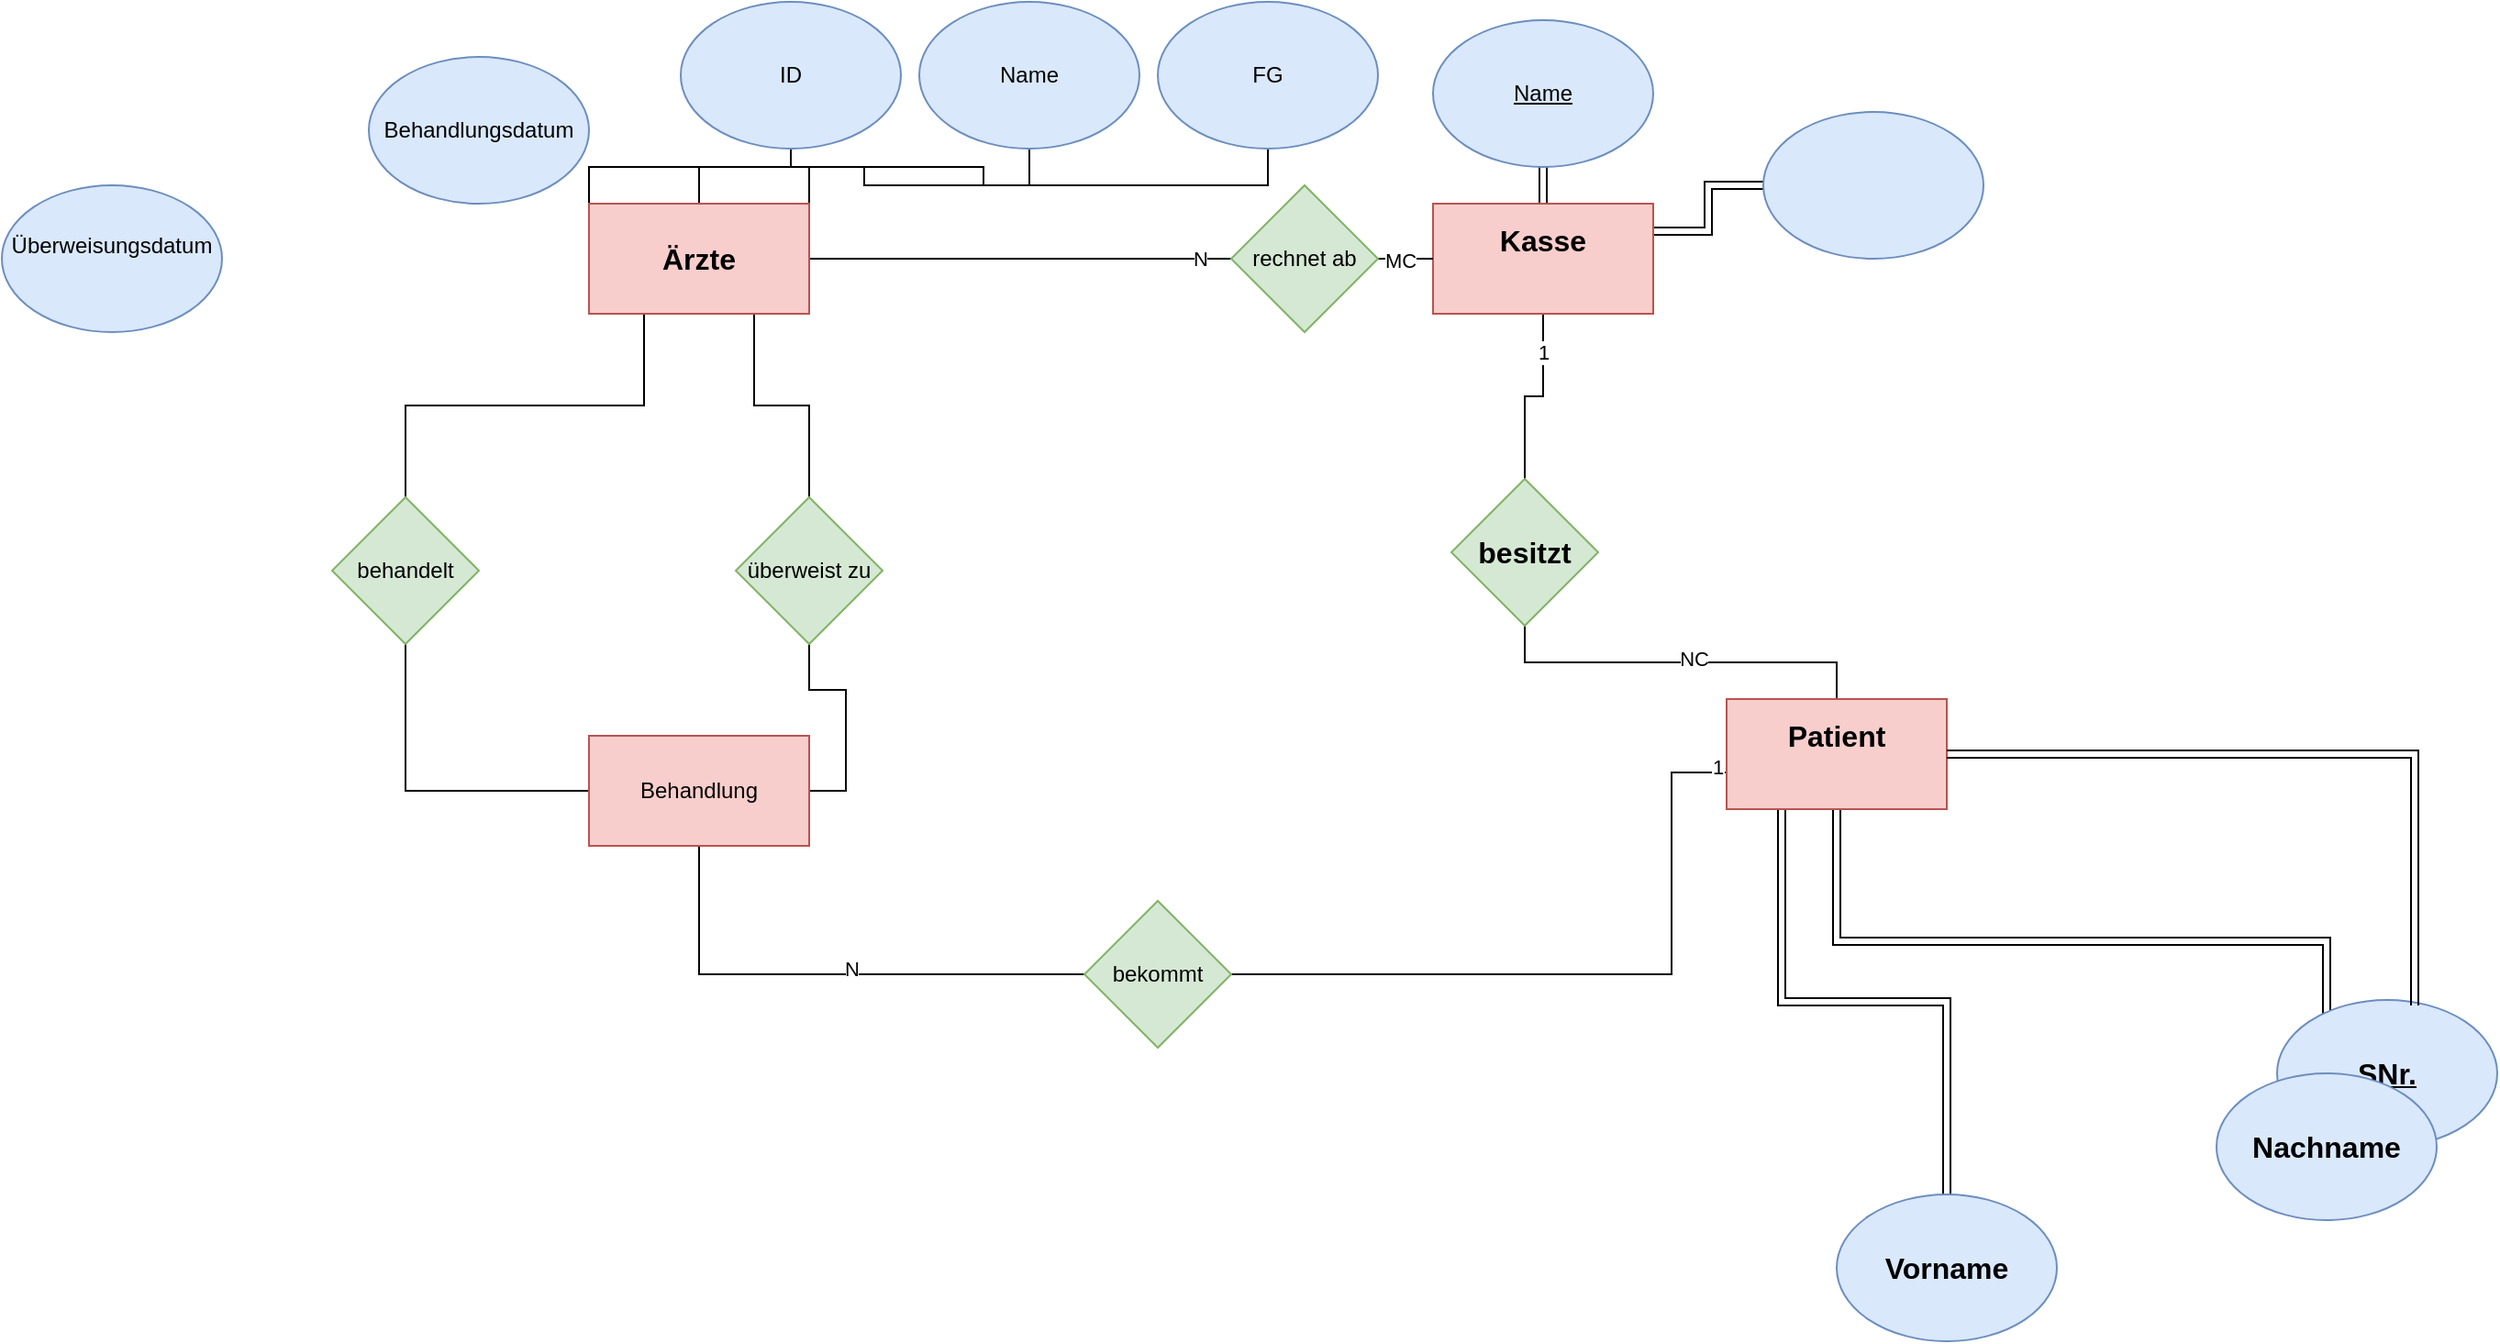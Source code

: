 <mxfile version="24.2.7" type="github">
  <diagram name="Seite-1" id="rA2RBIuoGBYq2s0txEz-">
    <mxGraphModel dx="2190" dy="924" grid="1" gridSize="10" guides="1" tooltips="1" connect="1" arrows="1" fold="1" page="1" pageScale="1" pageWidth="827" pageHeight="1169" math="0" shadow="0">
      <root>
        <mxCell id="0" />
        <mxCell id="1" parent="0" />
        <mxCell id="t1AcQNOCf8qGVLQo8wgn-10" style="edgeStyle=orthogonalEdgeStyle;rounded=0;orthogonalLoop=1;jettySize=auto;html=1;exitX=0.5;exitY=1;exitDx=0;exitDy=0;endArrow=none;endFill=0;" parent="1" source="t1AcQNOCf8qGVLQo8wgn-11" target="t1AcQNOCf8qGVLQo8wgn-3" edge="1">
          <mxGeometry relative="1" as="geometry" />
        </mxCell>
        <mxCell id="haU4K3w-V6W9Fqou2Yd8-4" value="NC" style="edgeLabel;html=1;align=center;verticalAlign=middle;resizable=0;points=[];" vertex="1" connectable="0" parent="t1AcQNOCf8qGVLQo8wgn-10">
          <mxGeometry x="0.065" y="2" relative="1" as="geometry">
            <mxPoint as="offset" />
          </mxGeometry>
        </mxCell>
        <mxCell id="t1AcQNOCf8qGVLQo8wgn-19" style="edgeStyle=orthogonalEdgeStyle;rounded=0;orthogonalLoop=1;jettySize=auto;html=1;exitX=0.5;exitY=0;exitDx=0;exitDy=0;entryX=0.5;entryY=1;entryDx=0;entryDy=0;shape=link;" parent="1" source="t1AcQNOCf8qGVLQo8wgn-1" target="t1AcQNOCf8qGVLQo8wgn-18" edge="1">
          <mxGeometry relative="1" as="geometry" />
        </mxCell>
        <mxCell id="t1AcQNOCf8qGVLQo8wgn-21" style="edgeStyle=orthogonalEdgeStyle;rounded=0;orthogonalLoop=1;jettySize=auto;html=1;exitX=0;exitY=0.5;exitDx=0;exitDy=0;endArrow=none;endFill=0;" parent="1" source="t1AcQNOCf8qGVLQo8wgn-22" target="t1AcQNOCf8qGVLQo8wgn-2" edge="1">
          <mxGeometry relative="1" as="geometry" />
        </mxCell>
        <mxCell id="t1AcQNOCf8qGVLQo8wgn-27" style="edgeStyle=orthogonalEdgeStyle;rounded=0;orthogonalLoop=1;jettySize=auto;html=1;exitX=1;exitY=0.25;exitDx=0;exitDy=0;endArrow=none;endFill=0;shape=link;" parent="1" source="t1AcQNOCf8qGVLQo8wgn-1" target="t1AcQNOCf8qGVLQo8wgn-17" edge="1">
          <mxGeometry relative="1" as="geometry" />
        </mxCell>
        <mxCell id="haU4K3w-V6W9Fqou2Yd8-3" style="edgeStyle=orthogonalEdgeStyle;rounded=0;orthogonalLoop=1;jettySize=auto;html=1;exitX=0.5;exitY=1;exitDx=0;exitDy=0;entryX=0.5;entryY=0;entryDx=0;entryDy=0;endArrow=none;endFill=0;" edge="1" parent="1" source="t1AcQNOCf8qGVLQo8wgn-1" target="t1AcQNOCf8qGVLQo8wgn-11">
          <mxGeometry relative="1" as="geometry" />
        </mxCell>
        <mxCell id="haU4K3w-V6W9Fqou2Yd8-5" value="1" style="edgeLabel;html=1;align=center;verticalAlign=middle;resizable=0;points=[];" vertex="1" connectable="0" parent="haU4K3w-V6W9Fqou2Yd8-3">
          <mxGeometry x="-0.594" relative="1" as="geometry">
            <mxPoint as="offset" />
          </mxGeometry>
        </mxCell>
        <mxCell id="t1AcQNOCf8qGVLQo8wgn-1" value="Kasse&lt;div style=&quot;font-size: 16px;&quot;&gt;&lt;br style=&quot;font-size: 16px;&quot;&gt;&lt;/div&gt;" style="rounded=0;whiteSpace=wrap;html=1;fillColor=#f8cecc;strokeColor=#b85450;fontSize=16;fontStyle=1" parent="1" vertex="1">
          <mxGeometry x="280" y="110" width="120" height="60" as="geometry" />
        </mxCell>
        <mxCell id="t1AcQNOCf8qGVLQo8wgn-39" style="edgeStyle=orthogonalEdgeStyle;rounded=0;orthogonalLoop=1;jettySize=auto;html=1;exitX=0;exitY=0;exitDx=0;exitDy=0;endArrow=none;endFill=0;" parent="1" source="t1AcQNOCf8qGVLQo8wgn-2" target="t1AcQNOCf8qGVLQo8wgn-35" edge="1">
          <mxGeometry relative="1" as="geometry" />
        </mxCell>
        <mxCell id="t1AcQNOCf8qGVLQo8wgn-40" style="edgeStyle=orthogonalEdgeStyle;rounded=0;orthogonalLoop=1;jettySize=auto;html=1;exitX=0.5;exitY=0;exitDx=0;exitDy=0;entryX=0.5;entryY=1;entryDx=0;entryDy=0;endArrow=none;endFill=0;" parent="1" source="t1AcQNOCf8qGVLQo8wgn-2" target="t1AcQNOCf8qGVLQo8wgn-36" edge="1">
          <mxGeometry relative="1" as="geometry" />
        </mxCell>
        <mxCell id="t1AcQNOCf8qGVLQo8wgn-41" style="edgeStyle=orthogonalEdgeStyle;rounded=0;orthogonalLoop=1;jettySize=auto;html=1;exitX=1;exitY=0;exitDx=0;exitDy=0;endArrow=none;endFill=0;" parent="1" source="t1AcQNOCf8qGVLQo8wgn-2" target="t1AcQNOCf8qGVLQo8wgn-37" edge="1">
          <mxGeometry relative="1" as="geometry" />
        </mxCell>
        <mxCell id="haU4K3w-V6W9Fqou2Yd8-9" style="edgeStyle=orthogonalEdgeStyle;rounded=0;orthogonalLoop=1;jettySize=auto;html=1;exitX=0.25;exitY=1;exitDx=0;exitDy=0;entryX=0.5;entryY=0;entryDx=0;entryDy=0;endArrow=none;endFill=0;" edge="1" parent="1" source="t1AcQNOCf8qGVLQo8wgn-2" target="t1AcQNOCf8qGVLQo8wgn-31">
          <mxGeometry relative="1" as="geometry" />
        </mxCell>
        <mxCell id="haU4K3w-V6W9Fqou2Yd8-11" style="edgeStyle=orthogonalEdgeStyle;rounded=0;orthogonalLoop=1;jettySize=auto;html=1;exitX=0.75;exitY=1;exitDx=0;exitDy=0;entryX=0.5;entryY=0;entryDx=0;entryDy=0;endArrow=none;endFill=0;" edge="1" parent="1" source="t1AcQNOCf8qGVLQo8wgn-2" target="t1AcQNOCf8qGVLQo8wgn-29">
          <mxGeometry relative="1" as="geometry" />
        </mxCell>
        <mxCell id="t1AcQNOCf8qGVLQo8wgn-2" value="Ärzte" style="rounded=0;whiteSpace=wrap;html=1;fillColor=#f8cecc;strokeColor=#b85450;fontSize=16;fontStyle=1" parent="1" vertex="1">
          <mxGeometry x="-180" y="110" width="120" height="60" as="geometry" />
        </mxCell>
        <mxCell id="t1AcQNOCf8qGVLQo8wgn-7" style="edgeStyle=orthogonalEdgeStyle;rounded=0;orthogonalLoop=1;jettySize=auto;html=1;exitX=0.5;exitY=1;exitDx=0;exitDy=0;fontSize=16;fontStyle=1;endArrow=none;endFill=0;shape=link;" parent="1" source="t1AcQNOCf8qGVLQo8wgn-3" target="t1AcQNOCf8qGVLQo8wgn-6" edge="1">
          <mxGeometry relative="1" as="geometry" />
        </mxCell>
        <mxCell id="haU4K3w-V6W9Fqou2Yd8-1" style="edgeStyle=orthogonalEdgeStyle;rounded=0;orthogonalLoop=1;jettySize=auto;html=1;exitX=0;exitY=1;exitDx=0;exitDy=0;entryX=1;entryY=0.5;entryDx=0;entryDy=0;endArrow=none;endFill=0;" edge="1" parent="1" source="t1AcQNOCf8qGVLQo8wgn-3" target="t1AcQNOCf8qGVLQo8wgn-65">
          <mxGeometry relative="1" as="geometry">
            <Array as="points">
              <mxPoint x="440" y="420" />
              <mxPoint x="410" y="420" />
              <mxPoint x="410" y="530" />
            </Array>
          </mxGeometry>
        </mxCell>
        <mxCell id="haU4K3w-V6W9Fqou2Yd8-7" value="1" style="edgeLabel;html=1;align=center;verticalAlign=middle;resizable=0;points=[];" vertex="1" connectable="0" parent="haU4K3w-V6W9Fqou2Yd8-1">
          <mxGeometry x="-0.874" y="-3" relative="1" as="geometry">
            <mxPoint as="offset" />
          </mxGeometry>
        </mxCell>
        <mxCell id="haU4K3w-V6W9Fqou2Yd8-6" style="edgeStyle=orthogonalEdgeStyle;rounded=0;orthogonalLoop=1;jettySize=auto;html=1;exitX=0.25;exitY=1;exitDx=0;exitDy=0;entryX=0.5;entryY=0;entryDx=0;entryDy=0;shape=link;" edge="1" parent="1" source="t1AcQNOCf8qGVLQo8wgn-3" target="t1AcQNOCf8qGVLQo8wgn-4">
          <mxGeometry relative="1" as="geometry" />
        </mxCell>
        <mxCell id="t1AcQNOCf8qGVLQo8wgn-3" value="Patient&lt;div style=&quot;font-size: 16px;&quot;&gt;&lt;br style=&quot;font-size: 16px;&quot;&gt;&lt;/div&gt;" style="rounded=0;whiteSpace=wrap;html=1;fillColor=#f8cecc;strokeColor=#b85450;fontSize=16;fontStyle=1" parent="1" vertex="1">
          <mxGeometry x="440" y="380" width="120" height="60" as="geometry" />
        </mxCell>
        <mxCell id="t1AcQNOCf8qGVLQo8wgn-4" value="Vorname" style="ellipse;whiteSpace=wrap;html=1;fillColor=#dae8fc;strokeColor=#6c8ebf;fontSize=16;fontStyle=1" parent="1" vertex="1">
          <mxGeometry x="500" y="650" width="120" height="80" as="geometry" />
        </mxCell>
        <mxCell id="t1AcQNOCf8qGVLQo8wgn-5" value="&lt;u style=&quot;font-size: 16px;&quot;&gt;SNr.&lt;/u&gt;" style="ellipse;whiteSpace=wrap;html=1;fillColor=#dae8fc;strokeColor=#6c8ebf;fontSize=16;fontStyle=1" parent="1" vertex="1">
          <mxGeometry x="740" y="544" width="120" height="80" as="geometry" />
        </mxCell>
        <mxCell id="t1AcQNOCf8qGVLQo8wgn-6" value="Nachname" style="ellipse;whiteSpace=wrap;html=1;fillColor=#dae8fc;strokeColor=#6c8ebf;fontSize=16;fontStyle=1" parent="1" vertex="1">
          <mxGeometry x="707" y="584" width="120" height="80" as="geometry" />
        </mxCell>
        <mxCell id="t1AcQNOCf8qGVLQo8wgn-9" style="edgeStyle=orthogonalEdgeStyle;rounded=0;orthogonalLoop=1;jettySize=auto;html=1;exitX=1;exitY=0.5;exitDx=0;exitDy=0;entryX=0.625;entryY=0.038;entryDx=0;entryDy=0;entryPerimeter=0;fontSize=16;fontStyle=1;endArrow=none;endFill=0;shape=link;" parent="1" source="t1AcQNOCf8qGVLQo8wgn-3" target="t1AcQNOCf8qGVLQo8wgn-5" edge="1">
          <mxGeometry relative="1" as="geometry" />
        </mxCell>
        <mxCell id="t1AcQNOCf8qGVLQo8wgn-11" value="besitzt" style="rhombus;whiteSpace=wrap;html=1;fillColor=#d5e8d4;strokeColor=#82b366;fontSize=16;fontStyle=1" parent="1" vertex="1">
          <mxGeometry x="290" y="260" width="80" height="80" as="geometry" />
        </mxCell>
        <mxCell id="t1AcQNOCf8qGVLQo8wgn-16" value="Behandlungsdatum" style="ellipse;whiteSpace=wrap;html=1;fillColor=#dae8fc;strokeColor=#6c8ebf;" parent="1" vertex="1">
          <mxGeometry x="-300" y="30" width="120" height="80" as="geometry" />
        </mxCell>
        <mxCell id="t1AcQNOCf8qGVLQo8wgn-17" value="" style="ellipse;whiteSpace=wrap;html=1;fillColor=#dae8fc;strokeColor=#6c8ebf;" parent="1" vertex="1">
          <mxGeometry x="460" y="60" width="120" height="80" as="geometry" />
        </mxCell>
        <mxCell id="t1AcQNOCf8qGVLQo8wgn-18" value="&lt;u&gt;Name&lt;/u&gt;" style="ellipse;whiteSpace=wrap;html=1;fillColor=#dae8fc;strokeColor=#6c8ebf;" parent="1" vertex="1">
          <mxGeometry x="280" y="10" width="120" height="80" as="geometry" />
        </mxCell>
        <mxCell id="t1AcQNOCf8qGVLQo8wgn-23" value="" style="edgeStyle=orthogonalEdgeStyle;rounded=0;orthogonalLoop=1;jettySize=auto;html=1;exitX=0;exitY=0.5;exitDx=0;exitDy=0;endArrow=none;endFill=0;" parent="1" source="t1AcQNOCf8qGVLQo8wgn-1" edge="1">
          <mxGeometry relative="1" as="geometry">
            <mxPoint x="280" y="140" as="sourcePoint" />
            <mxPoint x="280" y="140" as="targetPoint" />
            <Array as="points">
              <mxPoint x="140" y="140" />
              <mxPoint x="140" y="140" />
            </Array>
          </mxGeometry>
        </mxCell>
        <mxCell id="t1AcQNOCf8qGVLQo8wgn-25" value="N" style="edgeLabel;html=1;align=center;verticalAlign=middle;resizable=0;points=[];" parent="t1AcQNOCf8qGVLQo8wgn-23" vertex="1" connectable="0">
          <mxGeometry x="0.093" relative="1" as="geometry">
            <mxPoint as="offset" />
          </mxGeometry>
        </mxCell>
        <mxCell id="t1AcQNOCf8qGVLQo8wgn-26" value="MC" style="edgeLabel;html=1;align=center;verticalAlign=middle;resizable=0;points=[];" parent="t1AcQNOCf8qGVLQo8wgn-23" vertex="1" connectable="0">
          <mxGeometry x="0.871" y="-1" relative="1" as="geometry">
            <mxPoint as="offset" />
          </mxGeometry>
        </mxCell>
        <mxCell id="t1AcQNOCf8qGVLQo8wgn-22" value="rechnet ab" style="rhombus;whiteSpace=wrap;html=1;fillColor=#d5e8d4;strokeColor=#82b366;" parent="1" vertex="1">
          <mxGeometry x="170" y="100" width="80" height="80" as="geometry" />
        </mxCell>
        <mxCell id="haU4K3w-V6W9Fqou2Yd8-12" style="edgeStyle=orthogonalEdgeStyle;rounded=0;orthogonalLoop=1;jettySize=auto;html=1;exitX=0.5;exitY=1;exitDx=0;exitDy=0;entryX=1;entryY=0.5;entryDx=0;entryDy=0;endArrow=none;endFill=0;" edge="1" parent="1" source="t1AcQNOCf8qGVLQo8wgn-29" target="t1AcQNOCf8qGVLQo8wgn-56">
          <mxGeometry relative="1" as="geometry" />
        </mxCell>
        <mxCell id="t1AcQNOCf8qGVLQo8wgn-29" value="überweist zu" style="rhombus;whiteSpace=wrap;html=1;fillColor=#d5e8d4;strokeColor=#82b366;" parent="1" vertex="1">
          <mxGeometry x="-100" y="270" width="80" height="80" as="geometry" />
        </mxCell>
        <mxCell id="haU4K3w-V6W9Fqou2Yd8-10" style="edgeStyle=orthogonalEdgeStyle;rounded=0;orthogonalLoop=1;jettySize=auto;html=1;exitX=0.5;exitY=1;exitDx=0;exitDy=0;entryX=0;entryY=0.5;entryDx=0;entryDy=0;endArrow=none;endFill=0;" edge="1" parent="1" source="t1AcQNOCf8qGVLQo8wgn-31" target="t1AcQNOCf8qGVLQo8wgn-56">
          <mxGeometry relative="1" as="geometry" />
        </mxCell>
        <mxCell id="t1AcQNOCf8qGVLQo8wgn-31" value="behandelt" style="rhombus;whiteSpace=wrap;html=1;fillColor=#d5e8d4;strokeColor=#82b366;" parent="1" vertex="1">
          <mxGeometry x="-320" y="270" width="80" height="80" as="geometry" />
        </mxCell>
        <mxCell id="t1AcQNOCf8qGVLQo8wgn-35" value="ID" style="ellipse;whiteSpace=wrap;html=1;fillColor=#dae8fc;strokeColor=#6c8ebf;" parent="1" vertex="1">
          <mxGeometry x="-130" width="120" height="80" as="geometry" />
        </mxCell>
        <mxCell id="t1AcQNOCf8qGVLQo8wgn-36" value="Name" style="ellipse;whiteSpace=wrap;html=1;fillColor=#dae8fc;strokeColor=#6c8ebf;" parent="1" vertex="1">
          <mxGeometry width="120" height="80" as="geometry" />
        </mxCell>
        <mxCell id="t1AcQNOCf8qGVLQo8wgn-37" value="FG" style="ellipse;whiteSpace=wrap;html=1;fillColor=#dae8fc;strokeColor=#6c8ebf;" parent="1" vertex="1">
          <mxGeometry x="130" width="120" height="80" as="geometry" />
        </mxCell>
        <mxCell id="t1AcQNOCf8qGVLQo8wgn-54" value="Überweisungsdatum&lt;div&gt;&lt;br&gt;&lt;/div&gt;" style="ellipse;whiteSpace=wrap;html=1;fillColor=#dae8fc;strokeColor=#6c8ebf;" parent="1" vertex="1">
          <mxGeometry x="-500" y="100" width="120" height="80" as="geometry" />
        </mxCell>
        <mxCell id="haU4K3w-V6W9Fqou2Yd8-2" style="edgeStyle=orthogonalEdgeStyle;rounded=0;orthogonalLoop=1;jettySize=auto;html=1;exitX=0.5;exitY=1;exitDx=0;exitDy=0;entryX=0;entryY=0.5;entryDx=0;entryDy=0;endArrow=none;endFill=0;" edge="1" parent="1" source="t1AcQNOCf8qGVLQo8wgn-56" target="t1AcQNOCf8qGVLQo8wgn-65">
          <mxGeometry relative="1" as="geometry">
            <mxPoint x="-200" y="540" as="targetPoint" />
          </mxGeometry>
        </mxCell>
        <mxCell id="haU4K3w-V6W9Fqou2Yd8-8" value="N" style="edgeLabel;html=1;align=center;verticalAlign=middle;resizable=0;points=[];" vertex="1" connectable="0" parent="haU4K3w-V6W9Fqou2Yd8-2">
          <mxGeometry x="0.088" y="3" relative="1" as="geometry">
            <mxPoint as="offset" />
          </mxGeometry>
        </mxCell>
        <mxCell id="t1AcQNOCf8qGVLQo8wgn-56" value="Behandlung" style="rounded=0;whiteSpace=wrap;html=1;fillColor=#f8cecc;strokeColor=#b85450;" parent="1" vertex="1">
          <mxGeometry x="-180" y="400" width="120" height="60" as="geometry" />
        </mxCell>
        <mxCell id="t1AcQNOCf8qGVLQo8wgn-65" value="&lt;div&gt;bekommt&lt;/div&gt;" style="rhombus;whiteSpace=wrap;html=1;fillColor=#d5e8d4;strokeColor=#82b366;" parent="1" vertex="1">
          <mxGeometry x="90" y="490" width="80" height="80" as="geometry" />
        </mxCell>
      </root>
    </mxGraphModel>
  </diagram>
</mxfile>
